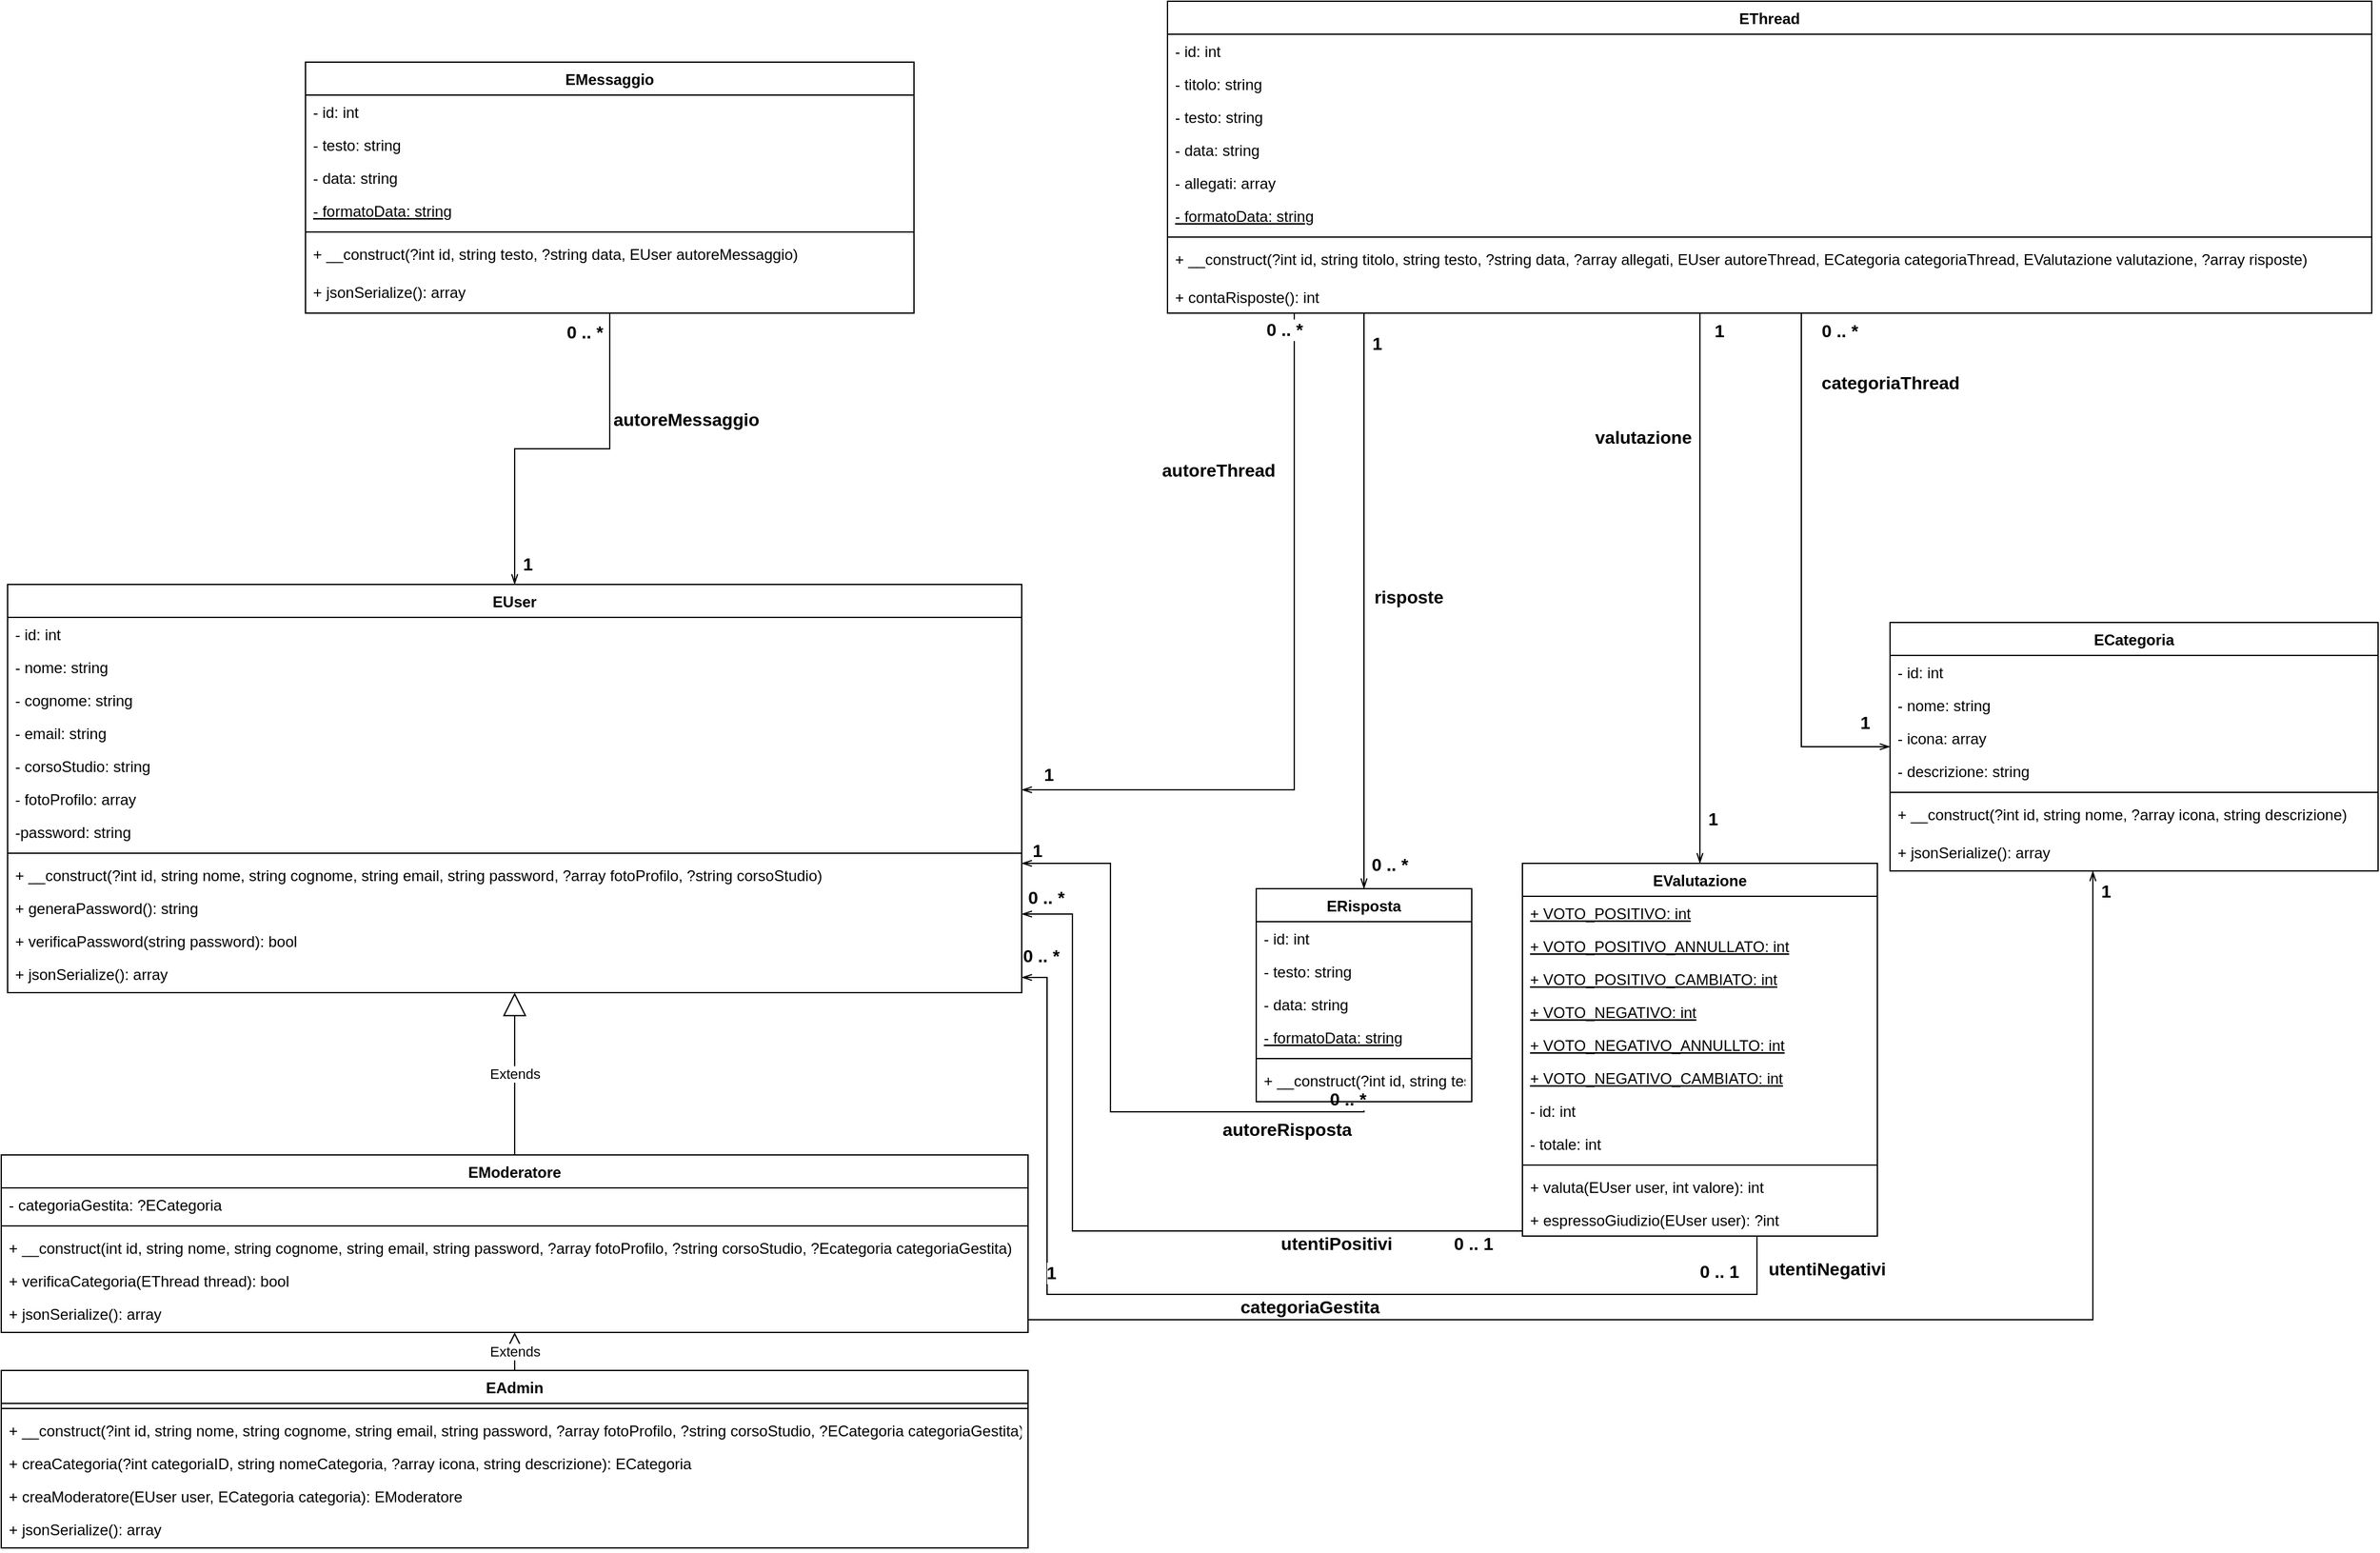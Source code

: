 <mxfile version="14.7.4" type="embed"><diagram id="FY32SegJRbvCbCpzABQR" name="Pagina-1"><mxGraphModel dx="2040" dy="1446" grid="1" gridSize="10" guides="1" tooltips="1" connect="1" arrows="1" fold="1" page="1" pageScale="1" pageWidth="1169" pageHeight="827" math="0" shadow="0"><root><mxCell id="0"/><mxCell id="1" parent="0"/><mxCell id="3HwnEbcw_e1XSlA-QCfB-1" value="EUser" style="swimlane;fontStyle=1;align=center;verticalAlign=top;childLayout=stackLayout;horizontal=1;startSize=26;horizontalStack=0;resizeParent=1;resizeParentMax=0;resizeLast=0;collapsible=1;marginBottom=0;" parent="1" vertex="1"><mxGeometry x="-325" y="150" width="800" height="322" as="geometry"/></mxCell><mxCell id="3HwnEbcw_e1XSlA-QCfB-2" value="- id: int" style="text;align=left;verticalAlign=top;spacingLeft=4;spacingRight=4;overflow=hidden;rotatable=0;points=[[0,0.5],[1,0.5]];portConstraint=eastwest;" parent="3HwnEbcw_e1XSlA-QCfB-1" vertex="1"><mxGeometry y="26" width="800" height="26" as="geometry"/></mxCell><mxCell id="9W8yVL9PC2JfzHvcN7Px-11" value="- nome: string" style="text;align=left;verticalAlign=top;spacingLeft=4;spacingRight=4;overflow=hidden;rotatable=0;points=[[0,0.5],[1,0.5]];portConstraint=eastwest;" parent="3HwnEbcw_e1XSlA-QCfB-1" vertex="1"><mxGeometry y="52" width="800" height="26" as="geometry"/></mxCell><mxCell id="3HwnEbcw_e1XSlA-QCfB-5" value="- cognome: string" style="text;align=left;verticalAlign=top;spacingLeft=4;spacingRight=4;overflow=hidden;rotatable=0;points=[[0,0.5],[1,0.5]];portConstraint=eastwest;" parent="3HwnEbcw_e1XSlA-QCfB-1" vertex="1"><mxGeometry y="78" width="800" height="26" as="geometry"/></mxCell><mxCell id="3HwnEbcw_e1XSlA-QCfB-6" value="- email: string" style="text;align=left;verticalAlign=top;spacingLeft=4;spacingRight=4;overflow=hidden;rotatable=0;points=[[0,0.5],[1,0.5]];portConstraint=eastwest;" parent="3HwnEbcw_e1XSlA-QCfB-1" vertex="1"><mxGeometry y="104" width="800" height="26" as="geometry"/></mxCell><mxCell id="3HwnEbcw_e1XSlA-QCfB-7" value="- corsoStudio: string" style="text;align=left;verticalAlign=top;spacingLeft=4;spacingRight=4;overflow=hidden;rotatable=0;points=[[0,0.5],[1,0.5]];portConstraint=eastwest;" parent="3HwnEbcw_e1XSlA-QCfB-1" vertex="1"><mxGeometry y="130" width="800" height="26" as="geometry"/></mxCell><mxCell id="3HwnEbcw_e1XSlA-QCfB-9" value="- fotoProfilo: array" style="text;align=left;verticalAlign=top;spacingLeft=4;spacingRight=4;overflow=hidden;rotatable=0;points=[[0,0.5],[1,0.5]];portConstraint=eastwest;" parent="3HwnEbcw_e1XSlA-QCfB-1" vertex="1"><mxGeometry y="156" width="800" height="26" as="geometry"/></mxCell><mxCell id="3HwnEbcw_e1XSlA-QCfB-8" value="-password: string" style="text;align=left;verticalAlign=top;spacingLeft=4;spacingRight=4;overflow=hidden;rotatable=0;points=[[0,0.5],[1,0.5]];portConstraint=eastwest;" parent="3HwnEbcw_e1XSlA-QCfB-1" vertex="1"><mxGeometry y="182" width="800" height="26" as="geometry"/></mxCell><mxCell id="3HwnEbcw_e1XSlA-QCfB-3" value="" style="line;strokeWidth=1;align=left;verticalAlign=middle;spacingTop=-1;spacingLeft=3;spacingRight=3;rotatable=0;labelPosition=right;points=[];portConstraint=eastwest;fillColor=#FFFFFF;" parent="3HwnEbcw_e1XSlA-QCfB-1" vertex="1"><mxGeometry y="208" width="800" height="8" as="geometry"/></mxCell><mxCell id="TDemwMgVepoVIMYt0MuQ-6" value="+ __construct(?int id, string nome, string cognome, string email, string password, ?array fotoProfilo, ?string corsoStudio)" style="text;align=left;verticalAlign=top;spacingLeft=4;spacingRight=4;overflow=hidden;rotatable=0;points=[[0,0.5],[1,0.5]];portConstraint=eastwest;" parent="3HwnEbcw_e1XSlA-QCfB-1" vertex="1"><mxGeometry y="216" width="800" height="26" as="geometry"/></mxCell><mxCell id="n_LDOD_mzaV1U_1weBb0-3" value="+ generaPassword(): string" style="text;align=left;verticalAlign=top;spacingLeft=4;spacingRight=4;overflow=hidden;rotatable=0;points=[[0,0.5],[1,0.5]];portConstraint=eastwest;" parent="3HwnEbcw_e1XSlA-QCfB-1" vertex="1"><mxGeometry y="242" width="800" height="26" as="geometry"/></mxCell><mxCell id="n_LDOD_mzaV1U_1weBb0-1" value="+ verificaPassword(string password): bool" style="text;align=left;verticalAlign=top;spacingLeft=4;spacingRight=4;overflow=hidden;rotatable=0;points=[[0,0.5],[1,0.5]];portConstraint=eastwest;" parent="3HwnEbcw_e1XSlA-QCfB-1" vertex="1"><mxGeometry y="268" width="800" height="26" as="geometry"/></mxCell><mxCell id="TDemwMgVepoVIMYt0MuQ-8" value="+ jsonSerialize(): array" style="text;align=left;verticalAlign=top;spacingLeft=4;spacingRight=4;overflow=hidden;rotatable=0;points=[[0,0.5],[1,0.5]];portConstraint=eastwest;fillColor=none;strokeColor=none;" parent="3HwnEbcw_e1XSlA-QCfB-1" vertex="1"><mxGeometry y="294" width="800" height="28" as="geometry"/></mxCell><mxCell id="3HwnEbcw_e1XSlA-QCfB-112" style="edgeStyle=orthogonalEdgeStyle;rounded=0;orthogonalLoop=1;jettySize=auto;html=1;startArrow=none;startFill=0;endArrow=openThin;endFill=0;" parent="1" source="3HwnEbcw_e1XSlA-QCfB-20" target="3HwnEbcw_e1XSlA-QCfB-1" edge="1"><mxGeometry relative="1" as="geometry"/></mxCell><mxCell id="3HwnEbcw_e1XSlA-QCfB-113" value="&lt;b&gt;&lt;font style=&quot;font-size: 14px&quot;&gt;0 .. *&lt;/font&gt;&lt;/b&gt;" style="edgeLabel;html=1;align=center;verticalAlign=middle;resizable=0;points=[];" parent="3HwnEbcw_e1XSlA-QCfB-112" vertex="1" connectable="0"><mxGeometry x="-0.907" relative="1" as="geometry"><mxPoint x="-20" y="1" as="offset"/></mxGeometry></mxCell><mxCell id="3HwnEbcw_e1XSlA-QCfB-114" value="&lt;b&gt;&lt;font style=&quot;font-size: 14px&quot;&gt;1&lt;/font&gt;&lt;/b&gt;" style="edgeLabel;html=1;align=center;verticalAlign=middle;resizable=0;points=[];" parent="3HwnEbcw_e1XSlA-QCfB-112" vertex="1" connectable="0"><mxGeometry x="0.889" y="1" relative="1" as="geometry"><mxPoint x="9" as="offset"/></mxGeometry></mxCell><mxCell id="3HwnEbcw_e1XSlA-QCfB-115" value="&lt;font style=&quot;font-size: 14px&quot;&gt;&lt;b&gt;autoreMessaggio&lt;/b&gt;&lt;/font&gt;" style="edgeLabel;html=1;align=center;verticalAlign=middle;resizable=0;points=[];" parent="3HwnEbcw_e1XSlA-QCfB-112" vertex="1" connectable="0"><mxGeometry x="-0.517" relative="1" as="geometry"><mxPoint x="60" y="14" as="offset"/></mxGeometry></mxCell><mxCell id="3HwnEbcw_e1XSlA-QCfB-20" value="EMessaggio" style="swimlane;fontStyle=1;align=center;verticalAlign=top;childLayout=stackLayout;horizontal=1;startSize=26;horizontalStack=0;resizeParent=1;resizeParentMax=0;resizeLast=0;collapsible=1;marginBottom=0;" parent="1" vertex="1"><mxGeometry x="-90" y="-262" width="480" height="198" as="geometry"><mxRectangle x="515" y="-70" width="100" height="26" as="alternateBounds"/></mxGeometry></mxCell><mxCell id="9W8yVL9PC2JfzHvcN7Px-12" value="- id: int" style="text;align=left;verticalAlign=top;spacingLeft=4;spacingRight=4;overflow=hidden;rotatable=0;points=[[0,0.5],[1,0.5]];portConstraint=eastwest;" parent="3HwnEbcw_e1XSlA-QCfB-20" vertex="1"><mxGeometry y="26" width="480" height="26" as="geometry"/></mxCell><mxCell id="3HwnEbcw_e1XSlA-QCfB-21" value="- testo: string" style="text;align=left;verticalAlign=top;spacingLeft=4;spacingRight=4;overflow=hidden;rotatable=0;points=[[0,0.5],[1,0.5]];portConstraint=eastwest;" parent="3HwnEbcw_e1XSlA-QCfB-20" vertex="1"><mxGeometry y="52" width="480" height="26" as="geometry"/></mxCell><mxCell id="3HwnEbcw_e1XSlA-QCfB-22" value="- data: string" style="text;align=left;verticalAlign=top;spacingLeft=4;spacingRight=4;overflow=hidden;rotatable=0;points=[[0,0.5],[1,0.5]];portConstraint=eastwest;" parent="3HwnEbcw_e1XSlA-QCfB-20" vertex="1"><mxGeometry y="78" width="480" height="26" as="geometry"/></mxCell><mxCell id="04VTiBz230j0cxyL3CJi-2" value="- formatoData: string" style="text;align=left;verticalAlign=top;spacingLeft=4;spacingRight=4;overflow=hidden;rotatable=0;points=[[0,0.5],[1,0.5]];portConstraint=eastwest;fontStyle=4" parent="3HwnEbcw_e1XSlA-QCfB-20" vertex="1"><mxGeometry y="104" width="480" height="26" as="geometry"/></mxCell><mxCell id="3HwnEbcw_e1XSlA-QCfB-27" value="" style="line;strokeWidth=1;align=left;verticalAlign=middle;spacingTop=-1;spacingLeft=3;spacingRight=3;rotatable=0;labelPosition=right;points=[];portConstraint=eastwest;fillColor=#FFFFFF;" parent="3HwnEbcw_e1XSlA-QCfB-20" vertex="1"><mxGeometry y="130" width="480" height="8" as="geometry"/></mxCell><mxCell id="TDemwMgVepoVIMYt0MuQ-11" value="+ __construct(?int id, string testo, ?string data, EUser autoreMessaggio)" style="text;align=left;verticalAlign=top;spacingLeft=4;spacingRight=4;overflow=hidden;rotatable=0;points=[[0,0.5],[1,0.5]];portConstraint=eastwest;" parent="3HwnEbcw_e1XSlA-QCfB-20" vertex="1"><mxGeometry y="138" width="480" height="30" as="geometry"/></mxCell><mxCell id="04VTiBz230j0cxyL3CJi-3" value="+ jsonSerialize(): array" style="text;align=left;verticalAlign=top;spacingLeft=4;spacingRight=4;overflow=hidden;rotatable=0;points=[[0,0.5],[1,0.5]];portConstraint=eastwest;" parent="3HwnEbcw_e1XSlA-QCfB-20" vertex="1"><mxGeometry y="168" width="480" height="30" as="geometry"/></mxCell><mxCell id="3HwnEbcw_e1XSlA-QCfB-116" style="edgeStyle=orthogonalEdgeStyle;rounded=0;orthogonalLoop=1;jettySize=auto;html=1;startArrow=none;startFill=0;endArrow=openThin;endFill=0;" parent="1" source="3HwnEbcw_e1XSlA-QCfB-29" target="3HwnEbcw_e1XSlA-QCfB-1" edge="1"><mxGeometry relative="1" as="geometry"><Array as="points"><mxPoint x="690" y="312"/></Array></mxGeometry></mxCell><mxCell id="3HwnEbcw_e1XSlA-QCfB-117" value="&lt;b&gt;&lt;font style=&quot;font-size: 14px&quot;&gt;0 .. *&lt;/font&gt;&lt;/b&gt;" style="edgeLabel;html=1;align=center;verticalAlign=middle;resizable=0;points=[];" parent="3HwnEbcw_e1XSlA-QCfB-116" vertex="1" connectable="0"><mxGeometry x="-0.914" relative="1" as="geometry"><mxPoint x="-8" y="-13" as="offset"/></mxGeometry></mxCell><mxCell id="3HwnEbcw_e1XSlA-QCfB-118" value="&lt;b&gt;&lt;font style=&quot;font-size: 14px&quot;&gt;1&lt;/font&gt;&lt;/b&gt;" style="edgeLabel;html=1;align=center;verticalAlign=middle;resizable=0;points=[];" parent="3HwnEbcw_e1XSlA-QCfB-116" vertex="1" connectable="0"><mxGeometry x="0.929" y="-1" relative="1" as="geometry"><mxPoint y="-11" as="offset"/></mxGeometry></mxCell><mxCell id="3HwnEbcw_e1XSlA-QCfB-119" value="&lt;font style=&quot;font-size: 14px&quot;&gt;&lt;b&gt;autoreThread&lt;/b&gt;&lt;/font&gt;" style="edgeLabel;html=1;align=center;verticalAlign=middle;resizable=0;points=[];" parent="3HwnEbcw_e1XSlA-QCfB-116" vertex="1" connectable="0"><mxGeometry x="-0.35" y="1" relative="1" as="geometry"><mxPoint x="-61" y="-68" as="offset"/></mxGeometry></mxCell><mxCell id="3HwnEbcw_e1XSlA-QCfB-124" style="edgeStyle=orthogonalEdgeStyle;rounded=0;orthogonalLoop=1;jettySize=auto;html=1;entryX=0.5;entryY=0;entryDx=0;entryDy=0;startArrow=none;startFill=0;endArrow=openThin;endFill=0;" parent="1" source="3HwnEbcw_e1XSlA-QCfB-29" target="3HwnEbcw_e1XSlA-QCfB-65" edge="1"><mxGeometry relative="1" as="geometry"><Array as="points"><mxPoint x="745" y="50"/><mxPoint x="745" y="50"/></Array></mxGeometry></mxCell><mxCell id="3HwnEbcw_e1XSlA-QCfB-125" value="&lt;b&gt;&lt;font style=&quot;font-size: 14px&quot;&gt;1&lt;/font&gt;&lt;/b&gt;" style="edgeLabel;html=1;align=center;verticalAlign=middle;resizable=0;points=[];" parent="3HwnEbcw_e1XSlA-QCfB-124" vertex="1" connectable="0"><mxGeometry x="-0.741" relative="1" as="geometry"><mxPoint x="10" y="-35" as="offset"/></mxGeometry></mxCell><mxCell id="3HwnEbcw_e1XSlA-QCfB-127" value="&lt;b&gt;&lt;font style=&quot;font-size: 14px&quot;&gt;0 .. *&lt;/font&gt;&lt;/b&gt;" style="edgeLabel;html=1;align=center;verticalAlign=middle;resizable=0;points=[];" parent="3HwnEbcw_e1XSlA-QCfB-124" vertex="1" connectable="0"><mxGeometry x="0.724" y="-1" relative="1" as="geometry"><mxPoint x="21" y="43" as="offset"/></mxGeometry></mxCell><mxCell id="3HwnEbcw_e1XSlA-QCfB-128" value="&lt;b&gt;&lt;font style=&quot;font-size: 14px&quot;&gt;risposte&lt;/font&gt;&lt;/b&gt;" style="edgeLabel;html=1;align=center;verticalAlign=middle;resizable=0;points=[];" parent="3HwnEbcw_e1XSlA-QCfB-124" vertex="1" connectable="0"><mxGeometry x="0.276" y="-1" relative="1" as="geometry"><mxPoint x="36" y="-66" as="offset"/></mxGeometry></mxCell><mxCell id="3HwnEbcw_e1XSlA-QCfB-132" style="edgeStyle=orthogonalEdgeStyle;rounded=0;orthogonalLoop=1;jettySize=auto;html=1;startArrow=none;startFill=0;endArrow=openThin;endFill=0;" parent="1" source="3HwnEbcw_e1XSlA-QCfB-29" target="3HwnEbcw_e1XSlA-QCfB-56" edge="1"><mxGeometry relative="1" as="geometry"><Array as="points"><mxPoint x="1010" y="310"/><mxPoint x="1010" y="310"/></Array></mxGeometry></mxCell><mxCell id="3HwnEbcw_e1XSlA-QCfB-134" value="&lt;b&gt;&lt;font style=&quot;font-size: 14px&quot;&gt;1&lt;/font&gt;&lt;/b&gt;" style="edgeLabel;html=1;align=center;verticalAlign=middle;resizable=0;points=[];" parent="3HwnEbcw_e1XSlA-QCfB-132" vertex="1" connectable="0"><mxGeometry x="-0.923" relative="1" as="geometry"><mxPoint x="15" y="-3" as="offset"/></mxGeometry></mxCell><mxCell id="3HwnEbcw_e1XSlA-QCfB-135" value="&lt;b&gt;&lt;font style=&quot;font-size: 14px&quot;&gt;1&lt;/font&gt;&lt;/b&gt;" style="edgeLabel;html=1;align=center;verticalAlign=middle;resizable=0;points=[];" parent="3HwnEbcw_e1XSlA-QCfB-132" vertex="1" connectable="0"><mxGeometry x="0.813" y="-1" relative="1" as="geometry"><mxPoint x="11" y="5" as="offset"/></mxGeometry></mxCell><mxCell id="3HwnEbcw_e1XSlA-QCfB-145" value="&lt;b&gt;&lt;font style=&quot;font-size: 14px&quot;&gt;valutazione&lt;/font&gt;&lt;/b&gt;" style="edgeLabel;html=1;align=center;verticalAlign=middle;resizable=0;points=[];" parent="3HwnEbcw_e1XSlA-QCfB-132" vertex="1" connectable="0"><mxGeometry x="-0.607" y="2" relative="1" as="geometry"><mxPoint x="-47" y="12" as="offset"/></mxGeometry></mxCell><mxCell id="3HwnEbcw_e1XSlA-QCfB-140" style="edgeStyle=orthogonalEdgeStyle;rounded=0;orthogonalLoop=1;jettySize=auto;html=1;startArrow=none;startFill=0;endArrow=openThin;endFill=0;" parent="1" source="3HwnEbcw_e1XSlA-QCfB-29" target="3HwnEbcw_e1XSlA-QCfB-47" edge="1"><mxGeometry relative="1" as="geometry"><Array as="points"><mxPoint x="1090" y="278"/></Array></mxGeometry></mxCell><mxCell id="3HwnEbcw_e1XSlA-QCfB-141" value="&lt;b&gt;&lt;font style=&quot;font-size: 14px&quot;&gt;0 .. *&lt;/font&gt;&lt;/b&gt;" style="edgeLabel;html=1;align=center;verticalAlign=middle;resizable=0;points=[];" parent="3HwnEbcw_e1XSlA-QCfB-140" vertex="1" connectable="0"><mxGeometry x="-0.893" y="-2" relative="1" as="geometry"><mxPoint x="32" y="-8" as="offset"/></mxGeometry></mxCell><mxCell id="3HwnEbcw_e1XSlA-QCfB-143" value="&lt;b&gt;&lt;font style=&quot;font-size: 14px&quot;&gt;1&lt;/font&gt;&lt;/b&gt;" style="edgeLabel;html=1;align=center;verticalAlign=middle;resizable=0;points=[];" parent="3HwnEbcw_e1XSlA-QCfB-140" vertex="1" connectable="0"><mxGeometry x="0.843" y="-2" relative="1" as="geometry"><mxPoint x="12" y="-21" as="offset"/></mxGeometry></mxCell><mxCell id="3HwnEbcw_e1XSlA-QCfB-144" value="&lt;b&gt;&lt;font style=&quot;font-size: 14px&quot;&gt;categoriaThread&lt;/font&gt;&lt;/b&gt;" style="edgeLabel;html=1;align=center;verticalAlign=middle;resizable=0;points=[];" parent="3HwnEbcw_e1XSlA-QCfB-140" vertex="1" connectable="0"><mxGeometry x="-0.907" relative="1" as="geometry"><mxPoint x="70" y="36" as="offset"/></mxGeometry></mxCell><mxCell id="3HwnEbcw_e1XSlA-QCfB-29" value="EThread" style="swimlane;fontStyle=1;align=center;verticalAlign=top;childLayout=stackLayout;horizontal=1;startSize=26;horizontalStack=0;resizeParent=1;resizeParentMax=0;resizeLast=0;collapsible=1;marginBottom=0;" parent="1" vertex="1"><mxGeometry x="590" y="-310" width="950" height="246" as="geometry"><mxRectangle x="740" y="70" width="80" height="26" as="alternateBounds"/></mxGeometry></mxCell><mxCell id="9W8yVL9PC2JfzHvcN7Px-13" value="- id: int" style="text;align=left;verticalAlign=top;spacingLeft=4;spacingRight=4;overflow=hidden;rotatable=0;points=[[0,0.5],[1,0.5]];portConstraint=eastwest;" parent="3HwnEbcw_e1XSlA-QCfB-29" vertex="1"><mxGeometry y="26" width="950" height="26" as="geometry"/></mxCell><mxCell id="3HwnEbcw_e1XSlA-QCfB-30" value="- titolo: string" style="text;align=left;verticalAlign=top;spacingLeft=4;spacingRight=4;overflow=hidden;rotatable=0;points=[[0,0.5],[1,0.5]];portConstraint=eastwest;" parent="3HwnEbcw_e1XSlA-QCfB-29" vertex="1"><mxGeometry y="52" width="950" height="26" as="geometry"/></mxCell><mxCell id="3HwnEbcw_e1XSlA-QCfB-31" value="- testo: string" style="text;align=left;verticalAlign=top;spacingLeft=4;spacingRight=4;overflow=hidden;rotatable=0;points=[[0,0.5],[1,0.5]];portConstraint=eastwest;" parent="3HwnEbcw_e1XSlA-QCfB-29" vertex="1"><mxGeometry y="78" width="950" height="26" as="geometry"/></mxCell><mxCell id="3HwnEbcw_e1XSlA-QCfB-32" value="- data: string" style="text;align=left;verticalAlign=top;spacingLeft=4;spacingRight=4;overflow=hidden;rotatable=0;points=[[0,0.5],[1,0.5]];portConstraint=eastwest;" parent="3HwnEbcw_e1XSlA-QCfB-29" vertex="1"><mxGeometry y="104" width="950" height="26" as="geometry"/></mxCell><mxCell id="3HwnEbcw_e1XSlA-QCfB-33" value="- allegati: array" style="text;align=left;verticalAlign=top;spacingLeft=4;spacingRight=4;overflow=hidden;rotatable=0;points=[[0,0.5],[1,0.5]];portConstraint=eastwest;" parent="3HwnEbcw_e1XSlA-QCfB-29" vertex="1"><mxGeometry y="130" width="950" height="26" as="geometry"/></mxCell><mxCell id="04VTiBz230j0cxyL3CJi-4" value="- formatoData: string" style="text;align=left;verticalAlign=top;spacingLeft=4;spacingRight=4;overflow=hidden;rotatable=0;points=[[0,0.5],[1,0.5]];portConstraint=eastwest;fontStyle=4;" parent="3HwnEbcw_e1XSlA-QCfB-29" vertex="1"><mxGeometry y="156" width="950" height="26" as="geometry"/></mxCell><mxCell id="3HwnEbcw_e1XSlA-QCfB-36" value="" style="line;strokeWidth=1;align=left;verticalAlign=middle;spacingTop=-1;spacingLeft=3;spacingRight=3;rotatable=0;labelPosition=right;points=[];portConstraint=eastwest;fillColor=#FFFFFF;" parent="3HwnEbcw_e1XSlA-QCfB-29" vertex="1"><mxGeometry y="182" width="950" height="8" as="geometry"/></mxCell><mxCell id="TDemwMgVepoVIMYt0MuQ-14" value="+ __construct(?int id, string titolo, string testo, ?string data, ?array allegati, EUser autoreThread, ECategoria categoriaThread, EValutazione valutazione, ?array risposte)" style="text;align=left;verticalAlign=top;spacingLeft=4;spacingRight=4;overflow=hidden;rotatable=0;points=[[0,0.5],[1,0.5]];portConstraint=eastwest;" parent="3HwnEbcw_e1XSlA-QCfB-29" vertex="1"><mxGeometry y="190" width="950" height="30" as="geometry"/></mxCell><mxCell id="hhPWO3DGut4CV7Ng6Uzc-1" value="+ contaRisposte(): int" style="text;align=left;verticalAlign=top;spacingLeft=4;spacingRight=4;overflow=hidden;rotatable=0;points=[[0,0.5],[1,0.5]];portConstraint=eastwest;" parent="3HwnEbcw_e1XSlA-QCfB-29" vertex="1"><mxGeometry y="220" width="950" height="26" as="geometry"/></mxCell><mxCell id="3HwnEbcw_e1XSlA-QCfB-47" value="ECategoria" style="swimlane;fontStyle=1;align=center;verticalAlign=top;childLayout=stackLayout;horizontal=1;startSize=26;horizontalStack=0;resizeParent=1;resizeParentMax=0;resizeLast=0;collapsible=1;marginBottom=0;" parent="1" vertex="1"><mxGeometry x="1160" y="180" width="385" height="196" as="geometry"/></mxCell><mxCell id="9W8yVL9PC2JfzHvcN7Px-17" value="- id: int" style="text;align=left;verticalAlign=top;spacingLeft=4;spacingRight=4;overflow=hidden;rotatable=0;points=[[0,0.5],[1,0.5]];portConstraint=eastwest;" parent="3HwnEbcw_e1XSlA-QCfB-47" vertex="1"><mxGeometry y="26" width="385" height="26" as="geometry"/></mxCell><mxCell id="3HwnEbcw_e1XSlA-QCfB-48" value="- nome: string" style="text;align=left;verticalAlign=top;spacingLeft=4;spacingRight=4;overflow=hidden;rotatable=0;points=[[0,0.5],[1,0.5]];portConstraint=eastwest;" parent="3HwnEbcw_e1XSlA-QCfB-47" vertex="1"><mxGeometry y="52" width="385" height="26" as="geometry"/></mxCell><mxCell id="3HwnEbcw_e1XSlA-QCfB-49" value="- icona: array" style="text;align=left;verticalAlign=top;spacingLeft=4;spacingRight=4;overflow=hidden;rotatable=0;points=[[0,0.5],[1,0.5]];portConstraint=eastwest;" parent="3HwnEbcw_e1XSlA-QCfB-47" vertex="1"><mxGeometry y="78" width="385" height="26" as="geometry"/></mxCell><mxCell id="3HwnEbcw_e1XSlA-QCfB-50" value="- descrizione: string" style="text;align=left;verticalAlign=top;spacingLeft=4;spacingRight=4;overflow=hidden;rotatable=0;points=[[0,0.5],[1,0.5]];portConstraint=eastwest;" parent="3HwnEbcw_e1XSlA-QCfB-47" vertex="1"><mxGeometry y="104" width="385" height="26" as="geometry"/></mxCell><mxCell id="3HwnEbcw_e1XSlA-QCfB-54" value="" style="line;strokeWidth=1;align=left;verticalAlign=middle;spacingTop=-1;spacingLeft=3;spacingRight=3;rotatable=0;labelPosition=right;points=[];portConstraint=eastwest;fillColor=#FFFFFF;" parent="3HwnEbcw_e1XSlA-QCfB-47" vertex="1"><mxGeometry y="130" width="385" height="8" as="geometry"/></mxCell><mxCell id="TDemwMgVepoVIMYt0MuQ-9" value="+ __construct(?int id, string nome, ?array icona, string descrizione)" style="text;align=left;verticalAlign=top;spacingLeft=4;spacingRight=4;overflow=hidden;rotatable=0;points=[[0,0.5],[1,0.5]];portConstraint=eastwest;" parent="3HwnEbcw_e1XSlA-QCfB-47" vertex="1"><mxGeometry y="138" width="385" height="30" as="geometry"/></mxCell><mxCell id="TDemwMgVepoVIMYt0MuQ-10" value="+ jsonSerialize(): array" style="text;align=left;verticalAlign=top;spacingLeft=4;spacingRight=4;overflow=hidden;rotatable=0;points=[[0,0.5],[1,0.5]];portConstraint=eastwest;fillColor=none;strokeColor=none;" parent="3HwnEbcw_e1XSlA-QCfB-47" vertex="1"><mxGeometry y="168" width="385" height="28" as="geometry"/></mxCell><mxCell id="9W8yVL9PC2JfzHvcN7Px-7" style="edgeStyle=orthogonalEdgeStyle;rounded=0;orthogonalLoop=1;jettySize=auto;html=1;endArrow=openThin;endFill=0;" parent="1" source="3HwnEbcw_e1XSlA-QCfB-56" target="3HwnEbcw_e1XSlA-QCfB-1" edge="1"><mxGeometry relative="1" as="geometry"><Array as="points"><mxPoint x="1055" y="710"/><mxPoint x="495" y="710"/><mxPoint x="495" y="460"/></Array><mxPoint x="460" y="550" as="targetPoint"/></mxGeometry></mxCell><mxCell id="3HwnEbcw_e1XSlA-QCfB-56" value="EValutazione" style="swimlane;fontStyle=1;align=center;verticalAlign=top;childLayout=stackLayout;horizontal=1;startSize=26;horizontalStack=0;resizeParent=1;resizeParentMax=0;resizeLast=0;collapsible=1;marginBottom=0;" parent="1" vertex="1"><mxGeometry x="870" y="370" width="280" height="294" as="geometry"/></mxCell><mxCell id="TDemwMgVepoVIMYt0MuQ-15" value="+ VOTO_POSITIVO: int" style="text;align=left;verticalAlign=top;spacingLeft=4;spacingRight=4;overflow=hidden;rotatable=0;points=[[0,0.5],[1,0.5]];portConstraint=eastwest;fillColor=none;fontStyle=4;strokeColor=none;" parent="3HwnEbcw_e1XSlA-QCfB-56" vertex="1"><mxGeometry y="26" width="280" height="26" as="geometry"/></mxCell><mxCell id="TDemwMgVepoVIMYt0MuQ-16" value="+ VOTO_POSITIVO_ANNULLATO: int" style="text;align=left;verticalAlign=top;spacingLeft=4;spacingRight=4;overflow=hidden;rotatable=0;points=[[0,0.5],[1,0.5]];portConstraint=eastwest;fillColor=none;fontStyle=4;strokeColor=none;" parent="3HwnEbcw_e1XSlA-QCfB-56" vertex="1"><mxGeometry y="52" width="280" height="26" as="geometry"/></mxCell><mxCell id="TDemwMgVepoVIMYt0MuQ-17" value="+ VOTO_POSITIVO_CAMBIATO: int" style="text;align=left;verticalAlign=top;spacingLeft=4;spacingRight=4;overflow=hidden;rotatable=0;points=[[0,0.5],[1,0.5]];portConstraint=eastwest;fillColor=none;fontStyle=4;strokeColor=none;" parent="3HwnEbcw_e1XSlA-QCfB-56" vertex="1"><mxGeometry y="78" width="280" height="26" as="geometry"/></mxCell><mxCell id="TDemwMgVepoVIMYt0MuQ-18" value="+ VOTO_NEGATIVO: int" style="text;align=left;verticalAlign=top;spacingLeft=4;spacingRight=4;overflow=hidden;rotatable=0;points=[[0,0.5],[1,0.5]];portConstraint=eastwest;fillColor=none;fontStyle=4;strokeColor=none;" parent="3HwnEbcw_e1XSlA-QCfB-56" vertex="1"><mxGeometry y="104" width="280" height="26" as="geometry"/></mxCell><mxCell id="TDemwMgVepoVIMYt0MuQ-19" value="+ VOTO_NEGATIVO_ANNULLTO: int" style="text;align=left;verticalAlign=top;spacingLeft=4;spacingRight=4;overflow=hidden;rotatable=0;points=[[0,0.5],[1,0.5]];portConstraint=eastwest;fillColor=none;fontStyle=4;strokeColor=none;" parent="3HwnEbcw_e1XSlA-QCfB-56" vertex="1"><mxGeometry y="130" width="280" height="26" as="geometry"/></mxCell><mxCell id="TDemwMgVepoVIMYt0MuQ-20" value="+ VOTO_NEGATIVO_CAMBIATO: int" style="text;align=left;verticalAlign=top;spacingLeft=4;spacingRight=4;overflow=hidden;rotatable=0;points=[[0,0.5],[1,0.5]];portConstraint=eastwest;fillColor=none;fontStyle=4;strokeColor=none;" parent="3HwnEbcw_e1XSlA-QCfB-56" vertex="1"><mxGeometry y="156" width="280" height="26" as="geometry"/></mxCell><mxCell id="9W8yVL9PC2JfzHvcN7Px-16" value="- id: int" style="text;align=left;verticalAlign=top;spacingLeft=4;spacingRight=4;overflow=hidden;rotatable=0;points=[[0,0.5],[1,0.5]];portConstraint=eastwest;" parent="3HwnEbcw_e1XSlA-QCfB-56" vertex="1"><mxGeometry y="182" width="280" height="26" as="geometry"/></mxCell><mxCell id="3HwnEbcw_e1XSlA-QCfB-57" value="- totale: int" style="text;align=left;verticalAlign=top;spacingLeft=4;spacingRight=4;overflow=hidden;rotatable=0;points=[[0,0.5],[1,0.5]];portConstraint=eastwest;" parent="3HwnEbcw_e1XSlA-QCfB-56" vertex="1"><mxGeometry y="208" width="280" height="26" as="geometry"/></mxCell><mxCell id="3HwnEbcw_e1XSlA-QCfB-63" value="" style="line;strokeWidth=1;align=left;verticalAlign=middle;spacingTop=-1;spacingLeft=3;spacingRight=3;rotatable=0;labelPosition=right;points=[];portConstraint=eastwest;fillColor=#FFFFFF;" parent="3HwnEbcw_e1XSlA-QCfB-56" vertex="1"><mxGeometry y="234" width="280" height="8" as="geometry"/></mxCell><mxCell id="3HwnEbcw_e1XSlA-QCfB-64" value="+ valuta(EUser user, int valore): int" style="text;align=left;verticalAlign=top;spacingLeft=4;spacingRight=4;overflow=hidden;rotatable=0;points=[[0,0.5],[1,0.5]];portConstraint=eastwest;" parent="3HwnEbcw_e1XSlA-QCfB-56" vertex="1"><mxGeometry y="242" width="280" height="26" as="geometry"/></mxCell><mxCell id="2" value="+ espressoGiudizio(EUser user): ?int" style="text;align=left;verticalAlign=top;spacingLeft=4;spacingRight=4;overflow=hidden;rotatable=0;points=[[0,0.5],[1,0.5]];portConstraint=eastwest;" parent="3HwnEbcw_e1XSlA-QCfB-56" vertex="1"><mxGeometry y="268" width="280" height="26" as="geometry"/></mxCell><mxCell id="3HwnEbcw_e1XSlA-QCfB-120" style="edgeStyle=orthogonalEdgeStyle;rounded=0;orthogonalLoop=1;jettySize=auto;html=1;startArrow=none;startFill=0;endArrow=openThin;endFill=0;" parent="1" source="3HwnEbcw_e1XSlA-QCfB-65" target="3HwnEbcw_e1XSlA-QCfB-1" edge="1"><mxGeometry relative="1" as="geometry"><Array as="points"><mxPoint x="545" y="566"/><mxPoint x="545" y="370"/></Array></mxGeometry></mxCell><mxCell id="3HwnEbcw_e1XSlA-QCfB-121" value="&lt;b&gt;&lt;font style=&quot;font-size: 14px&quot;&gt;0 .. *&lt;/font&gt;&lt;/b&gt;" style="edgeLabel;html=1;align=center;verticalAlign=middle;resizable=0;points=[];" parent="3HwnEbcw_e1XSlA-QCfB-120" vertex="1" connectable="0"><mxGeometry x="-0.937" y="1" relative="1" as="geometry"><mxPoint x="-6" y="-11" as="offset"/></mxGeometry></mxCell><mxCell id="3HwnEbcw_e1XSlA-QCfB-122" value="&lt;b&gt;&lt;font style=&quot;font-size: 14px&quot;&gt;1&lt;/font&gt;&lt;/b&gt;" style="edgeLabel;html=1;align=center;verticalAlign=middle;resizable=0;points=[];" parent="3HwnEbcw_e1XSlA-QCfB-120" vertex="1" connectable="0"><mxGeometry x="0.866" y="2" relative="1" as="geometry"><mxPoint x="-20" y="-12" as="offset"/></mxGeometry></mxCell><mxCell id="3HwnEbcw_e1XSlA-QCfB-123" value="&lt;b&gt;&lt;font style=&quot;font-size: 14px&quot;&gt;autoreRisposta&lt;/font&gt;&lt;/b&gt;" style="edgeLabel;html=1;align=center;verticalAlign=middle;resizable=0;points=[];" parent="3HwnEbcw_e1XSlA-QCfB-120" vertex="1" connectable="0"><mxGeometry x="-0.567" y="3" relative="1" as="geometry"><mxPoint x="33" y="11" as="offset"/></mxGeometry></mxCell><mxCell id="3HwnEbcw_e1XSlA-QCfB-65" value="ERisposta" style="swimlane;fontStyle=1;align=center;verticalAlign=top;childLayout=stackLayout;horizontal=1;startSize=26;horizontalStack=0;resizeParent=1;resizeParentMax=0;resizeLast=0;collapsible=1;marginBottom=0;" parent="1" vertex="1"><mxGeometry x="660" y="390" width="170" height="168" as="geometry"/></mxCell><mxCell id="9W8yVL9PC2JfzHvcN7Px-15" value="- id: int" style="text;align=left;verticalAlign=top;spacingLeft=4;spacingRight=4;overflow=hidden;rotatable=0;points=[[0,0.5],[1,0.5]];portConstraint=eastwest;" parent="3HwnEbcw_e1XSlA-QCfB-65" vertex="1"><mxGeometry y="26" width="170" height="26" as="geometry"/></mxCell><mxCell id="3HwnEbcw_e1XSlA-QCfB-66" value="- testo: string" style="text;align=left;verticalAlign=top;spacingLeft=4;spacingRight=4;overflow=hidden;rotatable=0;points=[[0,0.5],[1,0.5]];portConstraint=eastwest;" parent="3HwnEbcw_e1XSlA-QCfB-65" vertex="1"><mxGeometry y="52" width="170" height="26" as="geometry"/></mxCell><mxCell id="3HwnEbcw_e1XSlA-QCfB-67" value="- data: string" style="text;align=left;verticalAlign=top;spacingLeft=4;spacingRight=4;overflow=hidden;rotatable=0;points=[[0,0.5],[1,0.5]];portConstraint=eastwest;" parent="3HwnEbcw_e1XSlA-QCfB-65" vertex="1"><mxGeometry y="78" width="170" height="26" as="geometry"/></mxCell><mxCell id="04VTiBz230j0cxyL3CJi-5" value="- formatoData: string" style="text;align=left;verticalAlign=top;spacingLeft=4;spacingRight=4;overflow=hidden;rotatable=0;points=[[0,0.5],[1,0.5]];portConstraint=eastwest;fontStyle=4;" parent="3HwnEbcw_e1XSlA-QCfB-65" vertex="1"><mxGeometry y="104" width="170" height="26" as="geometry"/></mxCell><mxCell id="3HwnEbcw_e1XSlA-QCfB-72" value="" style="line;strokeWidth=1;align=left;verticalAlign=middle;spacingTop=-1;spacingLeft=3;spacingRight=3;rotatable=0;labelPosition=right;points=[];portConstraint=eastwest;fillColor=#FFFFFF;" parent="3HwnEbcw_e1XSlA-QCfB-65" vertex="1"><mxGeometry y="130" width="170" height="8" as="geometry"/></mxCell><mxCell id="TDemwMgVepoVIMYt0MuQ-12" value="+ __construct(?int id, string testo, ?string data, EUser autoreRisposta)" style="text;align=left;verticalAlign=top;spacingLeft=4;spacingRight=4;overflow=hidden;rotatable=0;points=[[0,0.5],[1,0.5]];portConstraint=eastwest;" parent="3HwnEbcw_e1XSlA-QCfB-65" vertex="1"><mxGeometry y="138" width="170" height="30" as="geometry"/></mxCell><mxCell id="3HwnEbcw_e1XSlA-QCfB-146" style="edgeStyle=orthogonalEdgeStyle;rounded=0;orthogonalLoop=1;jettySize=auto;html=1;startArrow=none;startFill=0;endArrow=openThin;endFill=0;" parent="1" source="3HwnEbcw_e1XSlA-QCfB-74" target="3HwnEbcw_e1XSlA-QCfB-47" edge="1"><mxGeometry relative="1" as="geometry"><Array as="points"><mxPoint x="425" y="730"/><mxPoint x="1320" y="730"/></Array></mxGeometry></mxCell><mxCell id="3HwnEbcw_e1XSlA-QCfB-147" value="&lt;b&gt;&lt;font style=&quot;font-size: 14px&quot;&gt;1&lt;/font&gt;&lt;/b&gt;" style="edgeLabel;html=1;align=center;verticalAlign=middle;resizable=0;points=[];" parent="3HwnEbcw_e1XSlA-QCfB-146" vertex="1" connectable="0"><mxGeometry x="0.972" y="-1" relative="1" as="geometry"><mxPoint x="9" y="-1" as="offset"/></mxGeometry></mxCell><mxCell id="3HwnEbcw_e1XSlA-QCfB-148" value="&lt;b&gt;&lt;font style=&quot;font-size: 14px&quot;&gt;1&lt;/font&gt;&lt;/b&gt;" style="edgeLabel;html=1;align=center;verticalAlign=middle;resizable=0;points=[];" parent="3HwnEbcw_e1XSlA-QCfB-146" vertex="1" connectable="0"><mxGeometry x="-0.931" y="3" relative="1" as="geometry"><mxPoint x="-23" y="-34" as="offset"/></mxGeometry></mxCell><mxCell id="3HwnEbcw_e1XSlA-QCfB-149" value="&lt;b&gt;&lt;font style=&quot;font-size: 14px&quot;&gt;categoriaGestita&lt;/font&gt;&lt;/b&gt;" style="edgeLabel;html=1;align=center;verticalAlign=middle;resizable=0;points=[];" parent="3HwnEbcw_e1XSlA-QCfB-146" vertex="1" connectable="0"><mxGeometry x="-0.606" y="-1" relative="1" as="geometry"><mxPoint x="-13" y="-11" as="offset"/></mxGeometry></mxCell><mxCell id="3HwnEbcw_e1XSlA-QCfB-74" value="EModeratore" style="swimlane;fontStyle=1;align=center;verticalAlign=top;childLayout=stackLayout;horizontal=1;startSize=26;horizontalStack=0;resizeParent=1;resizeParentMax=0;resizeLast=0;collapsible=1;marginBottom=0;" parent="1" vertex="1"><mxGeometry x="-330" y="600" width="810" height="140" as="geometry"/></mxCell><mxCell id="04VTiBz230j0cxyL3CJi-6" value="- categoriaGestita: ?ECategoria" style="text;align=left;verticalAlign=top;spacingLeft=4;spacingRight=4;overflow=hidden;rotatable=0;points=[[0,0.5],[1,0.5]];portConstraint=eastwest;" parent="3HwnEbcw_e1XSlA-QCfB-74" vertex="1"><mxGeometry y="26" width="810" height="26" as="geometry"/></mxCell><mxCell id="3HwnEbcw_e1XSlA-QCfB-76" value="" style="line;strokeWidth=1;align=left;verticalAlign=middle;spacingTop=-1;spacingLeft=3;spacingRight=3;rotatable=0;labelPosition=right;points=[];portConstraint=eastwest;fillColor=#FFFFFF;" parent="3HwnEbcw_e1XSlA-QCfB-74" vertex="1"><mxGeometry y="52" width="810" height="8" as="geometry"/></mxCell><mxCell id="TDemwMgVepoVIMYt0MuQ-3" value="+ __construct(int id, string nome, string cognome, string email, string password, ?array fotoProfilo, ?string corsoStudio, ?Ecategoria categoriaGestita)" style="text;align=left;verticalAlign=top;spacingLeft=4;spacingRight=4;overflow=hidden;rotatable=0;points=[[0,0.5],[1,0.5]];portConstraint=eastwest;" parent="3HwnEbcw_e1XSlA-QCfB-74" vertex="1"><mxGeometry y="60" width="810" height="26" as="geometry"/></mxCell><mxCell id="OJrcWGWvBB-JbMSh8c1r-11" value="+ verificaCategoria(EThread thread): bool" style="text;align=left;verticalAlign=top;spacingLeft=4;spacingRight=4;overflow=hidden;rotatable=0;points=[[0,0.5],[1,0.5]];portConstraint=eastwest;" parent="3HwnEbcw_e1XSlA-QCfB-74" vertex="1"><mxGeometry y="86" width="810" height="26" as="geometry"/></mxCell><mxCell id="TDemwMgVepoVIMYt0MuQ-4" value="+ jsonSerialize(): array" style="text;align=left;verticalAlign=top;spacingLeft=4;spacingRight=4;overflow=hidden;rotatable=0;points=[[0,0.5],[1,0.5]];portConstraint=eastwest;fillColor=none;strokeColor=none;" parent="3HwnEbcw_e1XSlA-QCfB-74" vertex="1"><mxGeometry y="112" width="810" height="28" as="geometry"/></mxCell><mxCell id="3HwnEbcw_e1XSlA-QCfB-96" value="EAdmin" style="swimlane;fontStyle=1;align=center;verticalAlign=top;childLayout=stackLayout;horizontal=1;startSize=26;horizontalStack=0;resizeParent=1;resizeParentMax=0;resizeLast=0;collapsible=1;marginBottom=0;" parent="1" vertex="1"><mxGeometry x="-330" y="770" width="810" height="140" as="geometry"/></mxCell><mxCell id="3HwnEbcw_e1XSlA-QCfB-98" value="" style="line;strokeWidth=1;align=left;verticalAlign=middle;spacingTop=-1;spacingLeft=3;spacingRight=3;rotatable=0;labelPosition=right;points=[];portConstraint=eastwest;" parent="3HwnEbcw_e1XSlA-QCfB-96" vertex="1"><mxGeometry y="26" width="810" height="8" as="geometry"/></mxCell><mxCell id="TDemwMgVepoVIMYt0MuQ-1" value="+ __construct(?int id, string nome, string cognome, string email, string password, ?array fotoProfilo, ?string corsoStudio, ?ECategoria categoriaGestita) " style="text;align=left;verticalAlign=top;spacingLeft=4;spacingRight=4;overflow=hidden;rotatable=0;points=[[0,0.5],[1,0.5]];portConstraint=eastwest;" parent="3HwnEbcw_e1XSlA-QCfB-96" vertex="1"><mxGeometry y="34" width="810" height="26" as="geometry"/></mxCell><mxCell id="3HwnEbcw_e1XSlA-QCfB-99" value="+ creaCategoria(?int categoriaID, string nomeCategoria, ?array icona, string descrizione): ECategoria" style="text;align=left;verticalAlign=top;spacingLeft=4;spacingRight=4;overflow=hidden;rotatable=0;points=[[0,0.5],[1,0.5]];portConstraint=eastwest;" parent="3HwnEbcw_e1XSlA-QCfB-96" vertex="1"><mxGeometry y="60" width="810" height="26" as="geometry"/></mxCell><mxCell id="9W8yVL9PC2JfzHvcN7Px-4" value="+ creaModeratore(EUser user, ECategoria categoria): EModeratore" style="text;align=left;verticalAlign=top;spacingLeft=4;spacingRight=4;overflow=hidden;rotatable=0;points=[[0,0.5],[1,0.5]];portConstraint=eastwest;" parent="3HwnEbcw_e1XSlA-QCfB-96" vertex="1"><mxGeometry y="86" width="810" height="26" as="geometry"/></mxCell><mxCell id="TDemwMgVepoVIMYt0MuQ-2" value="+ jsonSerialize(): array" style="text;align=left;verticalAlign=top;spacingLeft=4;spacingRight=4;overflow=hidden;rotatable=0;points=[[0,0.5],[1,0.5]];portConstraint=eastwest;fillColor=none;strokeColor=none;" parent="3HwnEbcw_e1XSlA-QCfB-96" vertex="1"><mxGeometry y="112" width="810" height="28" as="geometry"/></mxCell><mxCell id="3HwnEbcw_e1XSlA-QCfB-101" value="Extends" style="endArrow=block;endSize=16;endFill=0;html=1;" parent="1" source="3HwnEbcw_e1XSlA-QCfB-74" target="3HwnEbcw_e1XSlA-QCfB-1" edge="1"><mxGeometry width="160" relative="1" as="geometry"><mxPoint x="285" y="510" as="sourcePoint"/><mxPoint x="445" y="510" as="targetPoint"/></mxGeometry></mxCell><mxCell id="3HwnEbcw_e1XSlA-QCfB-102" value="Extends" style="endArrow=block;endSize=16;endFill=0;html=1;" parent="1" source="3HwnEbcw_e1XSlA-QCfB-96" target="3HwnEbcw_e1XSlA-QCfB-74" edge="1"><mxGeometry width="160" relative="1" as="geometry"><mxPoint x="245" y="680" as="sourcePoint"/><mxPoint x="405" y="680" as="targetPoint"/></mxGeometry></mxCell><mxCell id="3HwnEbcw_e1XSlA-QCfB-129" style="edgeStyle=orthogonalEdgeStyle;rounded=0;orthogonalLoop=1;jettySize=auto;html=1;startArrow=none;startFill=0;endArrow=openThin;endFill=0;" parent="1" source="3HwnEbcw_e1XSlA-QCfB-56" target="3HwnEbcw_e1XSlA-QCfB-1" edge="1"><mxGeometry relative="1" as="geometry"><Array as="points"><mxPoint x="955" y="660"/><mxPoint x="515" y="660"/><mxPoint x="515" y="410"/></Array></mxGeometry></mxCell><mxCell id="3HwnEbcw_e1XSlA-QCfB-130" value="&lt;b&gt;&lt;font style=&quot;font-size: 14px&quot;&gt;0 .. 1&lt;/font&gt;&lt;/b&gt;" style="edgeLabel;html=1;align=center;verticalAlign=middle;resizable=0;points=[];" parent="3HwnEbcw_e1XSlA-QCfB-129" vertex="1" connectable="0"><mxGeometry x="-0.969" y="-1" relative="1" as="geometry"><mxPoint x="-29" y="11" as="offset"/></mxGeometry></mxCell><mxCell id="3HwnEbcw_e1XSlA-QCfB-131" value="&lt;b&gt;&lt;font style=&quot;font-size: 14px&quot;&gt;0 .. *&lt;/font&gt;&lt;/b&gt;" style="edgeLabel;html=1;align=center;verticalAlign=middle;resizable=0;points=[];" parent="3HwnEbcw_e1XSlA-QCfB-129" vertex="1" connectable="0"><mxGeometry x="0.914" y="1" relative="1" as="geometry"><mxPoint x="-9" y="-14" as="offset"/></mxGeometry></mxCell><mxCell id="3HwnEbcw_e1XSlA-QCfB-133" value="&lt;b&gt;&lt;font style=&quot;font-size: 14px&quot;&gt;utentiPositivi&lt;/font&gt;&lt;/b&gt;" style="edgeLabel;html=1;align=center;verticalAlign=middle;resizable=0;points=[];" parent="3HwnEbcw_e1XSlA-QCfB-129" vertex="1" connectable="0"><mxGeometry x="-0.924" relative="1" as="geometry"><mxPoint x="-123" y="10" as="offset"/></mxGeometry></mxCell><mxCell id="9W8yVL9PC2JfzHvcN7Px-8" value="&lt;b&gt;&lt;font style=&quot;font-size: 14px&quot;&gt;0 .. 1&lt;/font&gt;&lt;/b&gt;" style="edgeLabel;html=1;align=center;verticalAlign=middle;resizable=0;points=[];" parent="1" vertex="1" connectable="0"><mxGeometry x="980" y="710.001" as="geometry"><mxPoint x="45" y="-18" as="offset"/></mxGeometry></mxCell><mxCell id="9W8yVL9PC2JfzHvcN7Px-10" value="&lt;b&gt;&lt;font style=&quot;font-size: 14px&quot;&gt;0 .. *&lt;/font&gt;&lt;/b&gt;" style="edgeLabel;html=1;align=center;verticalAlign=middle;resizable=0;points=[];" parent="1" vertex="1" connectable="0"><mxGeometry x="490.004" y="389.999" as="geometry"><mxPoint y="53" as="offset"/></mxGeometry></mxCell><mxCell id="9W8yVL9PC2JfzHvcN7Px-9" value="&lt;b&gt;&lt;font style=&quot;font-size: 14px&quot;&gt;utentiNegativi&lt;/font&gt;&lt;/b&gt;" style="edgeLabel;html=1;align=center;verticalAlign=middle;resizable=0;points=[];" parent="1" vertex="1" connectable="0"><mxGeometry x="970" y="690" width="280" as="geometry"/></mxCell></root></mxGraphModel></diagram></mxfile>